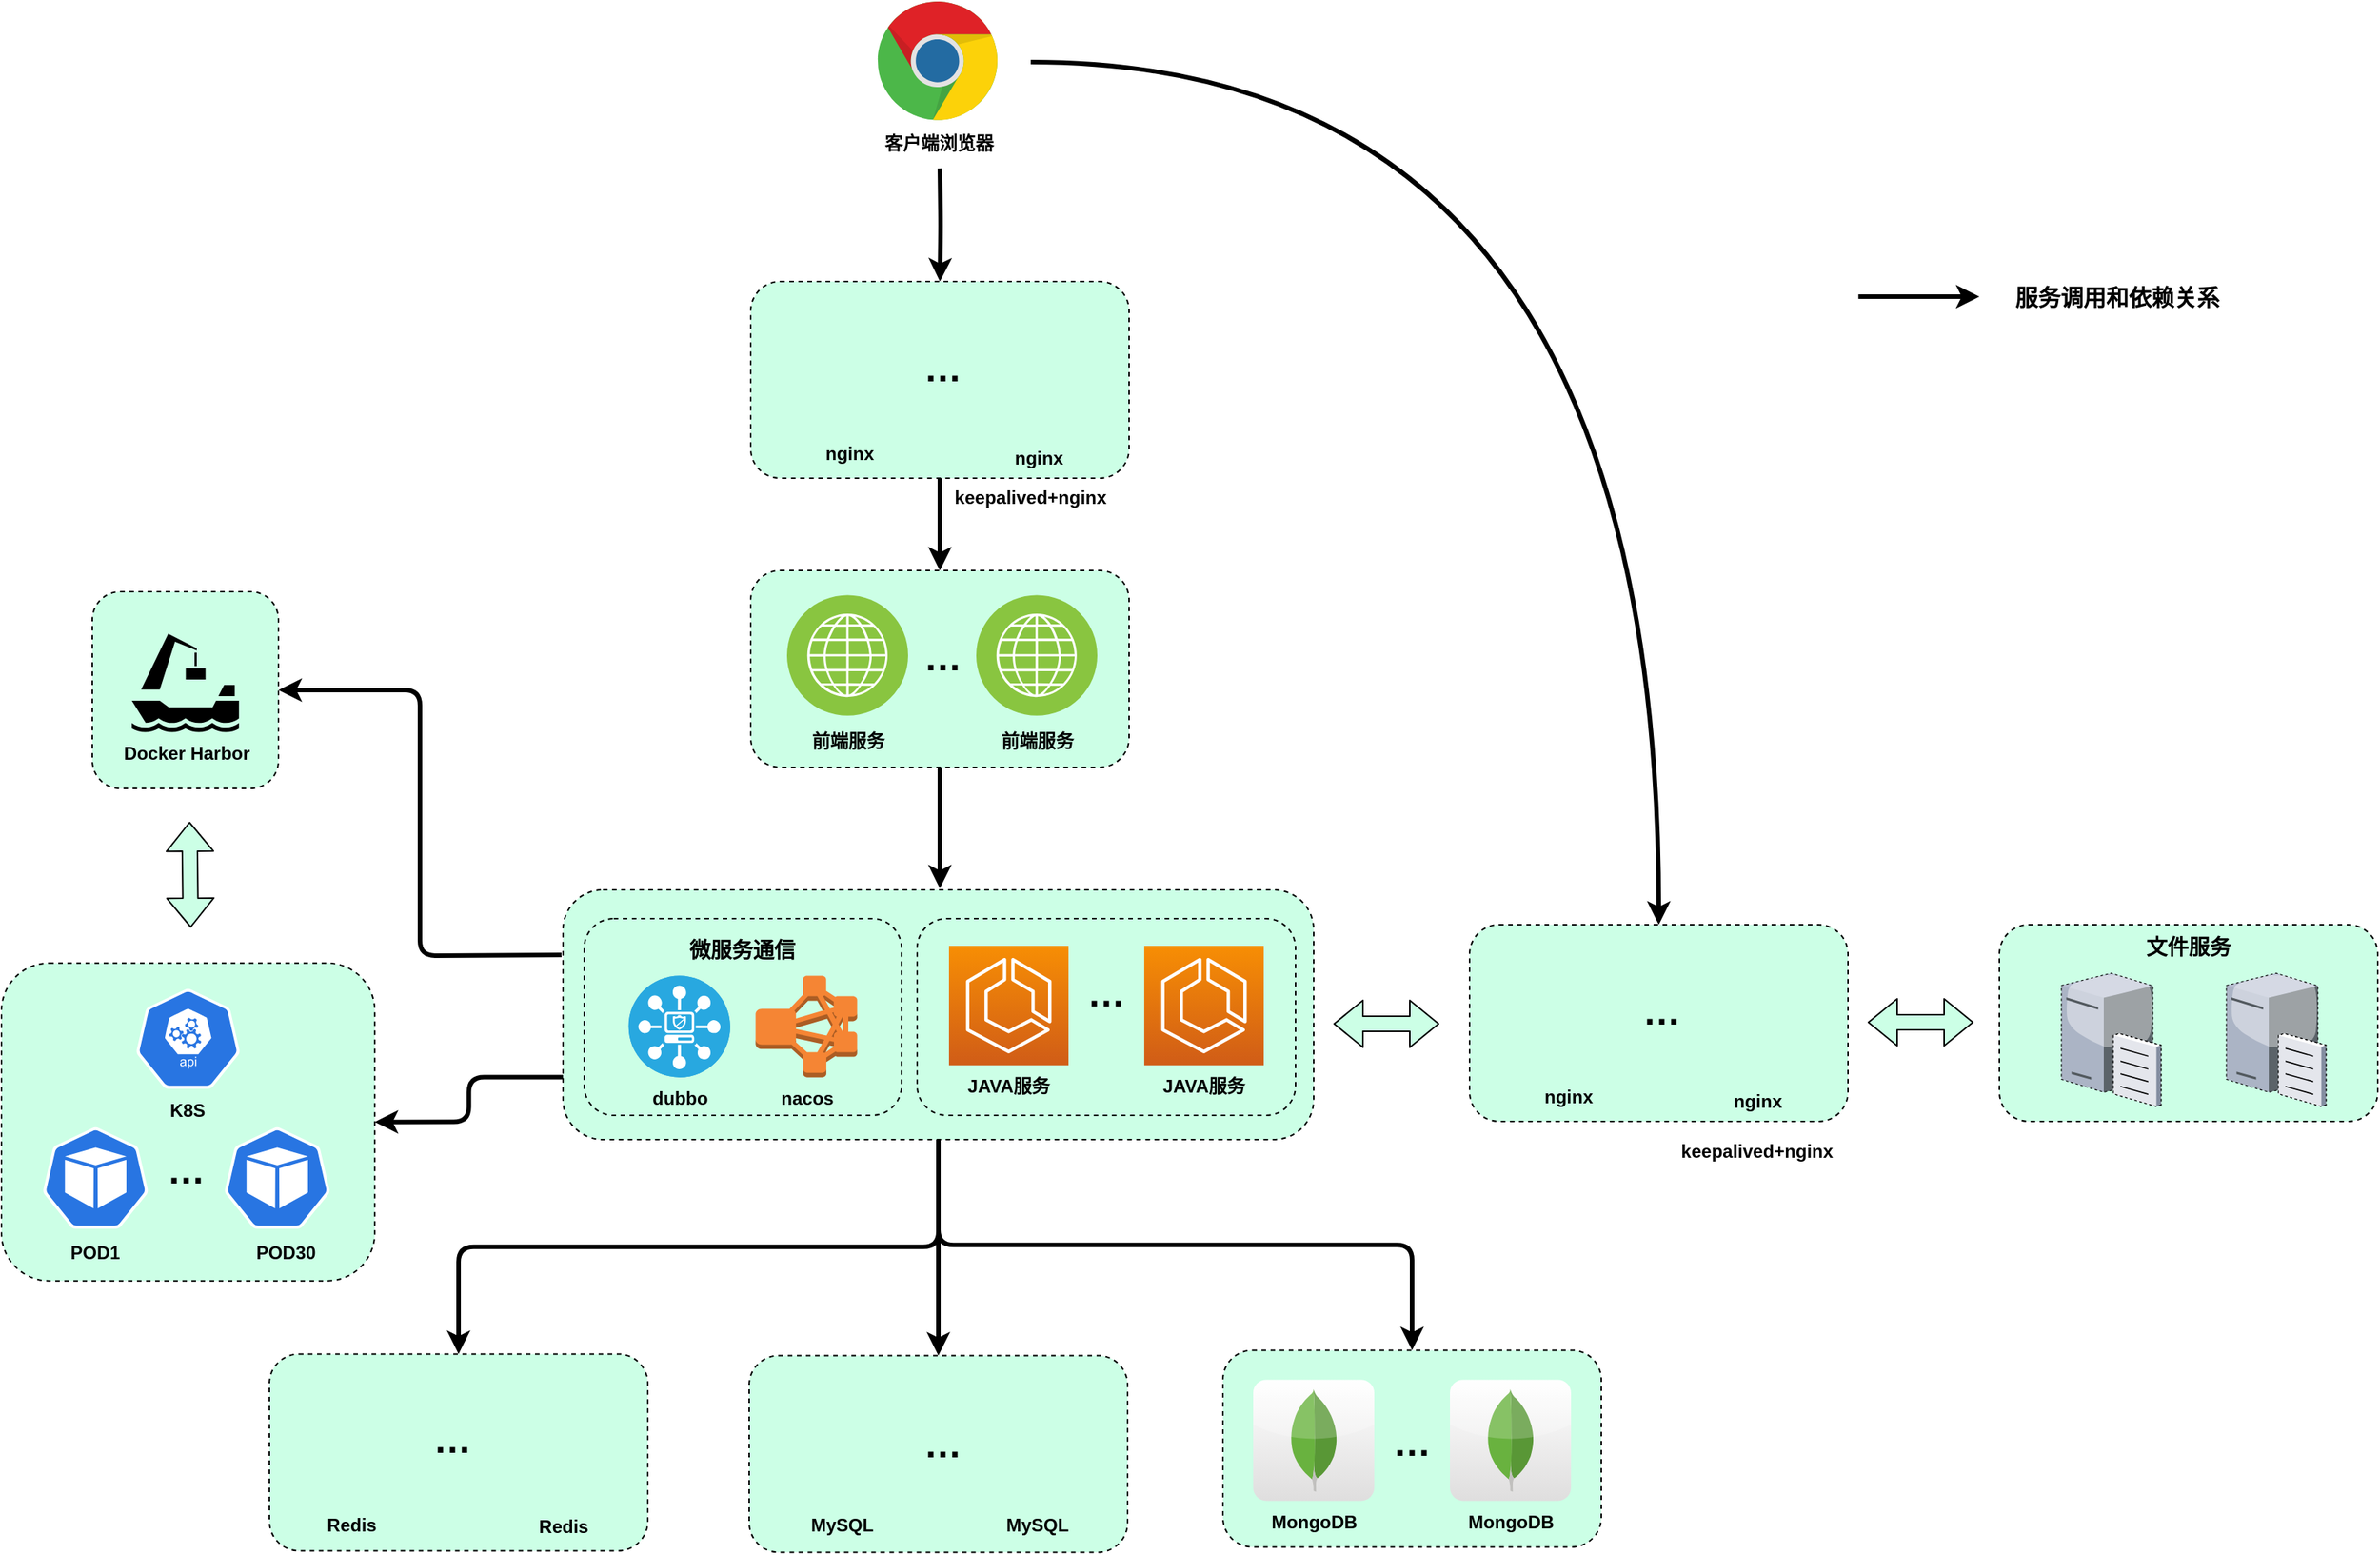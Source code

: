 <mxfile version="15.4.0" type="device"><diagram id="-XQVmP164iIxbpDRxiDr" name="第 1 页"><mxGraphModel dx="2015" dy="935" grid="1" gridSize="10" guides="1" tooltips="1" connect="1" arrows="1" fold="1" page="0" pageScale="1" pageWidth="827" pageHeight="1169" math="0" shadow="0"><root><mxCell id="0"/><mxCell id="1" parent="0"/><mxCell id="6V7k2lVNDAEAdPqb6Yvb-40" value="" style="group" parent="1" vertex="1" connectable="0"><mxGeometry x="180.0" y="1065.35" width="246.61" height="210" as="geometry"/></mxCell><mxCell id="6V7k2lVNDAEAdPqb6Yvb-41" value="" style="rounded=1;whiteSpace=wrap;html=1;labelBackgroundColor=#ffffff;fontSize=12;dashed=1;fillColor=#CCFFE6;" parent="6V7k2lVNDAEAdPqb6Yvb-40" vertex="1"><mxGeometry width="246.61" height="210" as="geometry"/></mxCell><mxCell id="6V7k2lVNDAEAdPqb6Yvb-5" value="" style="group" parent="1" vertex="1" connectable="0"><mxGeometry x="240" y="820" width="123" height="130" as="geometry"/></mxCell><mxCell id="6V7k2lVNDAEAdPqb6Yvb-6" value="" style="rounded=1;whiteSpace=wrap;html=1;labelBackgroundColor=#ffffff;fontSize=12;dashed=1;fillColor=#CCFFE6;" parent="6V7k2lVNDAEAdPqb6Yvb-5" vertex="1"><mxGeometry width="123" height="130" as="geometry"/></mxCell><mxCell id="6V7k2lVNDAEAdPqb6Yvb-4" value="&lt;b&gt;Docker Harbor&lt;/b&gt;" style="shape=mxgraph.signs.transportation.harbor;html=1;pointerEvents=1;fillColor=#000000;strokeColor=none;verticalLabelPosition=bottom;verticalAlign=top;align=center;" parent="6V7k2lVNDAEAdPqb6Yvb-5" vertex="1"><mxGeometry x="26.11" y="27.8" width="70.78" height="65" as="geometry"/></mxCell><mxCell id="LHCKISDICAmvEoplOuZN-1" value="" style="rounded=1;whiteSpace=wrap;html=1;labelBackgroundColor=#ffffff;fontSize=12;dashed=1;fillColor=#CCFFE6;" parent="1" vertex="1"><mxGeometry x="1500" y="1040" width="250" height="130" as="geometry"/></mxCell><mxCell id="LHCKISDICAmvEoplOuZN-4" value="" style="rounded=1;whiteSpace=wrap;html=1;labelBackgroundColor=#CCFFE6;fontSize=12;dashed=1;fillColor=#CCFFE6;" parent="1" vertex="1"><mxGeometry x="357" y="1323.7" width="250" height="130" as="geometry"/></mxCell><mxCell id="LHCKISDICAmvEoplOuZN-5" value="" style="rounded=1;whiteSpace=wrap;html=1;labelBackgroundColor=#ffffff;fontSize=12;dashed=1;fillColor=#CCFFE6;" parent="1" vertex="1"><mxGeometry x="674" y="1324.7" width="250" height="130" as="geometry"/></mxCell><mxCell id="LHCKISDICAmvEoplOuZN-6" value="" style="rounded=1;whiteSpace=wrap;html=1;labelBackgroundColor=#ffffff;fontSize=12;dashed=1;fillColor=#CCFFE6;" parent="1" vertex="1"><mxGeometry x="987" y="1321.2" width="250" height="130" as="geometry"/></mxCell><mxCell id="LHCKISDICAmvEoplOuZN-9" value="&lt;b&gt;客户端浏览器&lt;/b&gt;" style="dashed=0;outlineConnect=0;html=1;align=center;labelPosition=center;verticalLabelPosition=bottom;verticalAlign=top;shape=mxgraph.weblogos.chrome" parent="1" vertex="1"><mxGeometry x="759" y="430" width="80" height="80" as="geometry"/></mxCell><mxCell id="LHCKISDICAmvEoplOuZN-10" style="edgeStyle=orthogonalEdgeStyle;rounded=1;orthogonalLoop=1;jettySize=auto;html=1;strokeWidth=3;entryX=0.5;entryY=0;entryDx=0;entryDy=0;" parent="1" target="LHCKISDICAmvEoplOuZN-141" edge="1"><mxGeometry relative="1" as="geometry"><mxPoint x="800" y="540.3" as="sourcePoint"/></mxGeometry></mxCell><mxCell id="LHCKISDICAmvEoplOuZN-26" style="edgeStyle=orthogonalEdgeStyle;rounded=1;orthogonalLoop=1;jettySize=auto;html=1;entryX=0.5;entryY=0;entryDx=0;entryDy=0;strokeWidth=3;fontSize=12;exitX=0.5;exitY=1;exitDx=0;exitDy=0;" parent="1" source="6V7k2lVNDAEAdPqb6Yvb-20" target="LHCKISDICAmvEoplOuZN-5" edge="1"><mxGeometry relative="1" as="geometry"><mxPoint x="830" y="1150" as="sourcePoint"/></mxGeometry></mxCell><mxCell id="LHCKISDICAmvEoplOuZN-27" style="edgeStyle=orthogonalEdgeStyle;rounded=1;orthogonalLoop=1;jettySize=auto;html=1;entryX=0.5;entryY=0;entryDx=0;entryDy=0;strokeWidth=3;fontSize=12;exitX=0.5;exitY=1;exitDx=0;exitDy=0;" parent="1" source="6V7k2lVNDAEAdPqb6Yvb-20" target="LHCKISDICAmvEoplOuZN-6" edge="1"><mxGeometry relative="1" as="geometry"><mxPoint x="850" y="1160" as="sourcePoint"/></mxGeometry></mxCell><mxCell id="LHCKISDICAmvEoplOuZN-41" value="Redis" style="shape=image;html=1;verticalAlign=top;verticalLabelPosition=bottom;labelBackgroundColor=none;imageAspect=0;aspect=fixed;image=https://cdn4.iconfinder.com/data/icons/redis-2/1451/Untitled-2-128.png;fontSize=12;fontStyle=1" parent="1" vertex="1"><mxGeometry x="371" y="1342.7" width="80" height="80" as="geometry"/></mxCell><mxCell id="LHCKISDICAmvEoplOuZN-42" value="Redis" style="shape=image;html=1;verticalAlign=top;verticalLabelPosition=bottom;labelBackgroundColor=none;imageAspect=0;aspect=fixed;image=https://cdn4.iconfinder.com/data/icons/redis-2/1451/Untitled-2-128.png;fontSize=12;fontStyle=1" parent="1" vertex="1"><mxGeometry x="511" y="1343.7" width="80" height="80" as="geometry"/></mxCell><mxCell id="LHCKISDICAmvEoplOuZN-43" value="&lt;b&gt;MySQL&lt;/b&gt;" style="shape=image;html=1;verticalAlign=top;verticalLabelPosition=bottom;labelBackgroundColor=none;imageAspect=0;aspect=fixed;image=https://cdn4.iconfinder.com/data/icons/logos-3/181/MySQL-128.png;fontSize=12;" parent="1" vertex="1"><mxGeometry x="695" y="1343.2" width="80" height="80" as="geometry"/></mxCell><mxCell id="LHCKISDICAmvEoplOuZN-44" value="&lt;b&gt;MySQL&lt;/b&gt;" style="shape=image;html=1;verticalAlign=top;verticalLabelPosition=bottom;labelBackgroundColor=none;imageAspect=0;aspect=fixed;image=https://cdn4.iconfinder.com/data/icons/logos-3/181/MySQL-128.png;fontSize=12;" parent="1" vertex="1"><mxGeometry x="824" y="1343.2" width="80" height="80" as="geometry"/></mxCell><mxCell id="LHCKISDICAmvEoplOuZN-45" value="&lt;b&gt;MongoDB&lt;/b&gt;" style="dashed=0;outlineConnect=0;html=1;align=center;labelPosition=center;verticalLabelPosition=bottom;verticalAlign=top;shape=mxgraph.webicons.mongodb;gradientColor=#DFDEDE;labelBackgroundColor=none;fontSize=12;" parent="1" vertex="1"><mxGeometry x="1007" y="1340.7" width="80" height="80" as="geometry"/></mxCell><mxCell id="LHCKISDICAmvEoplOuZN-46" value="&lt;b&gt;MongoDB&lt;/b&gt;" style="dashed=0;outlineConnect=0;html=1;align=center;labelPosition=center;verticalLabelPosition=bottom;verticalAlign=top;shape=mxgraph.webicons.mongodb;gradientColor=#DFDEDE;labelBackgroundColor=none;fontSize=12;" parent="1" vertex="1"><mxGeometry x="1137" y="1340.7" width="80" height="80" as="geometry"/></mxCell><mxCell id="LHCKISDICAmvEoplOuZN-53" style="edgeStyle=orthogonalEdgeStyle;rounded=1;orthogonalLoop=1;jettySize=auto;html=1;strokeWidth=3;fontSize=13;" parent="1" edge="1"><mxGeometry relative="1" as="geometry"><mxPoint x="1406.85" y="625" as="sourcePoint"/><mxPoint x="1486.85" y="625" as="targetPoint"/></mxGeometry></mxCell><mxCell id="LHCKISDICAmvEoplOuZN-54" value="服务调用和依赖关系" style="text;html=1;strokeColor=none;fillColor=none;align=center;verticalAlign=middle;whiteSpace=wrap;rounded=0;dashed=1;labelBackgroundColor=#ffffff;fontSize=15;fontStyle=1" parent="1" vertex="1"><mxGeometry x="1505.85" y="615" width="144.15" height="20" as="geometry"/></mxCell><mxCell id="LHCKISDICAmvEoplOuZN-62" value="…" style="text;html=1;strokeColor=none;fillColor=none;align=center;verticalAlign=middle;whiteSpace=wrap;rounded=0;dashed=1;labelBackgroundColor=none;fontSize=25;fontStyle=1" parent="1" vertex="1"><mxGeometry x="1092" y="1370.7" width="40" height="20" as="geometry"/></mxCell><mxCell id="LHCKISDICAmvEoplOuZN-63" value="…" style="text;html=1;strokeColor=none;fillColor=none;align=center;verticalAlign=middle;whiteSpace=wrap;rounded=0;dashed=1;labelBackgroundColor=none;fontSize=25;fontStyle=1" parent="1" vertex="1"><mxGeometry x="782" y="1371.7" width="40" height="20" as="geometry"/></mxCell><mxCell id="LHCKISDICAmvEoplOuZN-64" value="…" style="text;html=1;strokeColor=none;fillColor=none;align=center;verticalAlign=middle;whiteSpace=wrap;rounded=0;dashed=1;labelBackgroundColor=none;fontSize=25;fontStyle=1" parent="1" vertex="1"><mxGeometry x="458" y="1368.7" width="40" height="20" as="geometry"/></mxCell><mxCell id="LHCKISDICAmvEoplOuZN-65" value="" style="verticalLabelPosition=bottom;aspect=fixed;html=1;verticalAlign=top;strokeColor=none;align=center;outlineConnect=0;shape=mxgraph.citrix.file_server;dashed=1;labelBackgroundColor=none;fillColor=#CCFFE6;fontSize=25;" parent="1" vertex="1"><mxGeometry x="1541" y="1070" width="65.85" height="90" as="geometry"/></mxCell><mxCell id="LHCKISDICAmvEoplOuZN-66" value="" style="verticalLabelPosition=bottom;aspect=fixed;html=1;verticalAlign=top;strokeColor=none;align=center;outlineConnect=0;shape=mxgraph.citrix.file_server;dashed=1;labelBackgroundColor=none;fillColor=#CCFFE6;fontSize=25;" parent="1" vertex="1"><mxGeometry x="1650" y="1070" width="65.85" height="90" as="geometry"/></mxCell><mxCell id="LHCKISDICAmvEoplOuZN-67" value="文件服务" style="text;html=1;strokeColor=none;fillColor=none;align=center;verticalAlign=middle;whiteSpace=wrap;rounded=0;dashed=1;labelBackgroundColor=none;fontSize=14;fontStyle=1" parent="1" vertex="1"><mxGeometry x="1515" y="1045" width="220" height="20" as="geometry"/></mxCell><mxCell id="LHCKISDICAmvEoplOuZN-68" value="" style="shape=flexArrow;endArrow=classic;startArrow=classic;html=1;strokeWidth=1;fontSize=14;shadow=0;sketch=0;fillColor=#CCFFE6;" parent="1" edge="1"><mxGeometry width="50" height="50" relative="1" as="geometry"><mxPoint x="1060" y="1105.5" as="sourcePoint"/><mxPoint x="1130" y="1105.5" as="targetPoint"/></mxGeometry></mxCell><mxCell id="LHCKISDICAmvEoplOuZN-69" value="" style="shape=flexArrow;endArrow=classic;startArrow=classic;html=1;strokeWidth=1;fontSize=14;shadow=0;sketch=0;fillColor=#CCFFE6;" parent="1" edge="1"><mxGeometry width="50" height="50" relative="1" as="geometry"><mxPoint x="1413" y="1104.5" as="sourcePoint"/><mxPoint x="1483" y="1104.5" as="targetPoint"/></mxGeometry></mxCell><mxCell id="LHCKISDICAmvEoplOuZN-139" value="" style="group" parent="1" vertex="1" connectable="0"><mxGeometry x="1150" y="1040" width="250" height="130" as="geometry"/></mxCell><mxCell id="LHCKISDICAmvEoplOuZN-2" value="" style="rounded=1;whiteSpace=wrap;html=1;labelBackgroundColor=#ffffff;fontSize=12;dashed=1;fillColor=#CCFFE6;" parent="LHCKISDICAmvEoplOuZN-139" vertex="1"><mxGeometry width="250" height="130" as="geometry"/></mxCell><mxCell id="LHCKISDICAmvEoplOuZN-58" value="nginx" style="shape=image;html=1;verticalAlign=top;verticalLabelPosition=bottom;labelBackgroundColor=none;imageAspect=0;aspect=fixed;image=https://cdn4.iconfinder.com/data/icons/logos-brands-5/24/nginx-128.png;dashed=1;fillColor=#CCFFE6;fontSize=12;fontStyle=1" parent="LHCKISDICAmvEoplOuZN-139" vertex="1"><mxGeometry x="25" y="20.3" width="80" height="80" as="geometry"/></mxCell><mxCell id="LHCKISDICAmvEoplOuZN-59" value="nginx" style="shape=image;html=1;verticalAlign=top;verticalLabelPosition=bottom;labelBackgroundColor=none;imageAspect=0;aspect=fixed;image=https://cdn4.iconfinder.com/data/icons/logos-brands-5/24/nginx-128.png;dashed=1;fillColor=#CCFFE6;fontSize=12;fontStyle=1" parent="LHCKISDICAmvEoplOuZN-139" vertex="1"><mxGeometry x="150" y="23" width="80" height="80" as="geometry"/></mxCell><mxCell id="LHCKISDICAmvEoplOuZN-60" value="…" style="text;html=1;strokeColor=none;fillColor=none;align=center;verticalAlign=middle;whiteSpace=wrap;rounded=0;dashed=1;labelBackgroundColor=none;fontSize=25;fontStyle=1" parent="LHCKISDICAmvEoplOuZN-139" vertex="1"><mxGeometry x="107" y="46" width="40" height="20" as="geometry"/></mxCell><mxCell id="LHCKISDICAmvEoplOuZN-140" value="" style="group" parent="1" vertex="1" connectable="0"><mxGeometry x="675" y="615" width="250" height="130" as="geometry"/></mxCell><mxCell id="LHCKISDICAmvEoplOuZN-141" value="" style="rounded=1;whiteSpace=wrap;html=1;labelBackgroundColor=#ffffff;fontSize=12;dashed=1;fillColor=#CCFFE6;" parent="LHCKISDICAmvEoplOuZN-140" vertex="1"><mxGeometry width="250" height="130" as="geometry"/></mxCell><mxCell id="LHCKISDICAmvEoplOuZN-142" value="nginx" style="shape=image;html=1;verticalAlign=top;verticalLabelPosition=bottom;labelBackgroundColor=none;imageAspect=0;aspect=fixed;image=https://cdn4.iconfinder.com/data/icons/logos-brands-5/24/nginx-128.png;dashed=1;fillColor=#CCFFE6;fontSize=12;fontStyle=1" parent="LHCKISDICAmvEoplOuZN-140" vertex="1"><mxGeometry x="25" y="20.3" width="80" height="80" as="geometry"/></mxCell><mxCell id="LHCKISDICAmvEoplOuZN-143" value="nginx" style="shape=image;html=1;verticalAlign=top;verticalLabelPosition=bottom;labelBackgroundColor=none;imageAspect=0;aspect=fixed;image=https://cdn4.iconfinder.com/data/icons/logos-brands-5/24/nginx-128.png;dashed=1;fillColor=#CCFFE6;fontSize=12;fontStyle=1" parent="LHCKISDICAmvEoplOuZN-140" vertex="1"><mxGeometry x="150" y="23" width="80" height="80" as="geometry"/></mxCell><mxCell id="LHCKISDICAmvEoplOuZN-144" value="…" style="text;html=1;strokeColor=none;fillColor=none;align=center;verticalAlign=middle;whiteSpace=wrap;rounded=0;dashed=1;labelBackgroundColor=none;fontSize=25;fontStyle=1" parent="LHCKISDICAmvEoplOuZN-140" vertex="1"><mxGeometry x="107" y="46" width="40" height="20" as="geometry"/></mxCell><mxCell id="LHCKISDICAmvEoplOuZN-152" value="" style="group;labelBackgroundColor=none;" parent="1" vertex="1" connectable="0"><mxGeometry x="675" y="806" width="250" height="130" as="geometry"/></mxCell><mxCell id="LHCKISDICAmvEoplOuZN-153" value="" style="rounded=1;whiteSpace=wrap;html=1;labelBackgroundColor=#ffffff;fontSize=12;dashed=1;fillColor=#CCFFE6;" parent="LHCKISDICAmvEoplOuZN-152" vertex="1"><mxGeometry width="250" height="130" as="geometry"/></mxCell><mxCell id="LHCKISDICAmvEoplOuZN-156" value="…" style="text;html=1;strokeColor=none;fillColor=none;align=center;verticalAlign=middle;whiteSpace=wrap;rounded=0;dashed=1;labelBackgroundColor=none;fontSize=25;fontStyle=1" parent="LHCKISDICAmvEoplOuZN-152" vertex="1"><mxGeometry x="107" y="46" width="40" height="20" as="geometry"/></mxCell><mxCell id="LHCKISDICAmvEoplOuZN-158" value="&lt;b&gt;&lt;font color=&quot;#000000&quot; style=&quot;background-color: rgb(204 , 255 , 230)&quot;&gt;前端服务&lt;/font&gt;&lt;/b&gt;" style="aspect=fixed;perimeter=ellipsePerimeter;html=1;align=center;shadow=0;dashed=0;fontColor=#4277BB;labelBackgroundColor=none;fontSize=12;spacingTop=3;image;image=img/lib/ibm/infrastructure/channels.svg;" parent="LHCKISDICAmvEoplOuZN-152" vertex="1"><mxGeometry x="24" y="16" width="80" height="80" as="geometry"/></mxCell><mxCell id="LHCKISDICAmvEoplOuZN-157" value="&lt;b&gt;&lt;font color=&quot;#000000&quot; style=&quot;background-color: rgb(204 , 255 , 230)&quot;&gt;前端服务&lt;/font&gt;&lt;/b&gt;" style="aspect=fixed;perimeter=ellipsePerimeter;html=1;align=center;shadow=0;dashed=0;fontColor=#4277BB;labelBackgroundColor=#ffffff;fontSize=12;spacingTop=3;image;image=img/lib/ibm/infrastructure/channels.svg;" parent="LHCKISDICAmvEoplOuZN-152" vertex="1"><mxGeometry x="149" y="16" width="80" height="80" as="geometry"/></mxCell><mxCell id="LHCKISDICAmvEoplOuZN-165" style="edgeStyle=orthogonalEdgeStyle;rounded=1;orthogonalLoop=1;jettySize=auto;html=1;strokeWidth=3;entryX=0.5;entryY=0;entryDx=0;entryDy=0;exitX=0.5;exitY=1;exitDx=0;exitDy=0;" parent="1" source="LHCKISDICAmvEoplOuZN-141" target="LHCKISDICAmvEoplOuZN-153" edge="1"><mxGeometry relative="1" as="geometry"><mxPoint x="810" y="550.3" as="sourcePoint"/><mxPoint x="810" y="625" as="targetPoint"/></mxGeometry></mxCell><mxCell id="LHCKISDICAmvEoplOuZN-147" value="&lt;b&gt;keepalived+nginx&lt;/b&gt;" style="text;html=1;strokeColor=none;fillColor=none;align=center;verticalAlign=middle;whiteSpace=wrap;rounded=0;" parent="1" vertex="1"><mxGeometry x="800" y="748" width="120" height="20" as="geometry"/></mxCell><mxCell id="Yqaa-as9Cy-Q6mjE3hOE-25" style="edgeStyle=orthogonalEdgeStyle;rounded=1;orthogonalLoop=1;jettySize=auto;html=1;strokeWidth=3;exitX=0.5;exitY=1;exitDx=0;exitDy=0;entryX=0.502;entryY=-0.006;entryDx=0;entryDy=0;entryPerimeter=0;" parent="1" source="LHCKISDICAmvEoplOuZN-153" target="6V7k2lVNDAEAdPqb6Yvb-20" edge="1"><mxGeometry relative="1" as="geometry"><mxPoint x="800" y="944" as="sourcePoint"/><mxPoint x="800" y="990" as="targetPoint"/></mxGeometry></mxCell><mxCell id="Yqaa-as9Cy-Q6mjE3hOE-40" value="&lt;b&gt;keepalived+nginx&lt;/b&gt;" style="text;html=1;strokeColor=none;fillColor=none;align=center;verticalAlign=middle;whiteSpace=wrap;rounded=0;" parent="1" vertex="1"><mxGeometry x="1280" y="1180" width="120" height="20" as="geometry"/></mxCell><mxCell id="JEs47daoEYwiOZlEHXq6-1" style="edgeStyle=orthogonalEdgeStyle;rounded=1;orthogonalLoop=1;jettySize=auto;html=1;entryX=0.5;entryY=0;entryDx=0;entryDy=0;strokeWidth=3;fontSize=12;exitX=0.5;exitY=1;exitDx=0;exitDy=0;" parent="1" source="6V7k2lVNDAEAdPqb6Yvb-20" target="LHCKISDICAmvEoplOuZN-4" edge="1"><mxGeometry relative="1" as="geometry"><mxPoint x="825" y="1160" as="sourcePoint"/><mxPoint x="687.5" y="1413.7" as="targetPoint"/></mxGeometry></mxCell><mxCell id="6V7k2lVNDAEAdPqb6Yvb-2" value="" style="sketch=0;html=1;dashed=0;whitespace=wrap;fillColor=#2875E2;strokeColor=#ffffff;points=[[0.005,0.63,0],[0.1,0.2,0],[0.9,0.2,0],[0.5,0,0],[0.995,0.63,0],[0.72,0.99,0],[0.5,1,0],[0.28,0.99,0]];shape=mxgraph.kubernetes.icon;prIcon=pod" parent="1" vertex="1"><mxGeometry x="207.29" y="1173.85" width="69.79" height="67" as="geometry"/></mxCell><mxCell id="6V7k2lVNDAEAdPqb6Yvb-3" value="" style="sketch=0;html=1;dashed=0;whitespace=wrap;fillColor=#2875E2;strokeColor=#ffffff;points=[[0.005,0.63,0],[0.1,0.2,0],[0.9,0.2,0],[0.5,0,0],[0.995,0.63,0],[0.72,0.99,0],[0.5,1,0],[0.28,0.99,0]];shape=mxgraph.kubernetes.icon;prIcon=api" parent="1" vertex="1"><mxGeometry x="268.92" y="1082.35" width="68.75" height="66" as="geometry"/></mxCell><mxCell id="6V7k2lVNDAEAdPqb6Yvb-12" value="" style="group" parent="1" vertex="1" connectable="0"><mxGeometry x="565" y="1036" width="480" height="147" as="geometry"/></mxCell><mxCell id="6V7k2lVNDAEAdPqb6Yvb-20" value="" style="rounded=1;whiteSpace=wrap;html=1;labelBackgroundColor=#ffffff;fontSize=12;dashed=1;fillColor=#CCFFE6;arcSize=16;" parent="6V7k2lVNDAEAdPqb6Yvb-12" vertex="1"><mxGeometry x="-14" y="-19" width="496" height="165" as="geometry"/></mxCell><mxCell id="LHCKISDICAmvEoplOuZN-3" value="" style="rounded=1;whiteSpace=wrap;html=1;labelBackgroundColor=none;fontSize=12;dashed=1;fillColor=#CCFFE6;" parent="6V7k2lVNDAEAdPqb6Yvb-12" vertex="1"><mxGeometry width="209.68" height="130" as="geometry"/></mxCell><mxCell id="LHCKISDICAmvEoplOuZN-55" value="&lt;span style=&quot;font-size: 12px&quot;&gt;dubbo&lt;/span&gt;" style="fillColor=#28A8E0;verticalLabelPosition=bottom;html=1;strokeColor=#ffffff;verticalAlign=top;align=center;points=[[0.145,0.145,0],[0.5,0,0],[0.855,0.145,0],[1,0.5,0],[0.855,0.855,0],[0.5,1,0],[0.145,0.855,0],[0,0.5,0]];pointerEvents=1;shape=mxgraph.cisco_safe.compositeIcon;bgIcon=ellipse;resIcon=mxgraph.cisco_safe.capability.distributed_denial_of_service_protection;dashed=1;labelBackgroundColor=none;fontSize=12;fontStyle=1" parent="6V7k2lVNDAEAdPqb6Yvb-12" vertex="1"><mxGeometry x="29.355" y="37.742" width="67.098" height="67.097" as="geometry"/></mxCell><mxCell id="LHCKISDICAmvEoplOuZN-56" value="&lt;b&gt;nacos&lt;/b&gt;" style="outlineConnect=0;dashed=0;verticalLabelPosition=bottom;verticalAlign=top;align=center;html=1;shape=mxgraph.aws3.emr_cluster;fillColor=#F58534;gradientColor=none;labelBackgroundColor=none;fontSize=12;" parent="6V7k2lVNDAEAdPqb6Yvb-12" vertex="1"><mxGeometry x="113.227" y="37.742" width="67.098" height="67.097" as="geometry"/></mxCell><mxCell id="LHCKISDICAmvEoplOuZN-57" value="微服务通信" style="text;html=1;strokeColor=none;fillColor=none;align=center;verticalAlign=middle;whiteSpace=wrap;rounded=0;dashed=1;labelBackgroundColor=none;fontSize=14;fontStyle=1" parent="6V7k2lVNDAEAdPqb6Yvb-12" vertex="1"><mxGeometry x="65.48" y="12.58" width="78.71" height="16.77" as="geometry"/></mxCell><mxCell id="6V7k2lVNDAEAdPqb6Yvb-29" value="" style="group" parent="6V7k2lVNDAEAdPqb6Yvb-12" vertex="1" connectable="0"><mxGeometry x="220" width="250" height="130" as="geometry"/></mxCell><mxCell id="6V7k2lVNDAEAdPqb6Yvb-23" value="" style="rounded=1;whiteSpace=wrap;html=1;labelBackgroundColor=#ffffff;fontSize=12;dashed=1;fillColor=#CCFFE6;" parent="6V7k2lVNDAEAdPqb6Yvb-29" vertex="1"><mxGeometry width="250" height="130" as="geometry"/></mxCell><mxCell id="6V7k2lVNDAEAdPqb6Yvb-26" value="&lt;b&gt;&lt;font color=&quot;#000000&quot;&gt;JAVA服务&lt;/font&gt;&lt;/b&gt;" style="points=[[0,0,0],[0.25,0,0],[0.5,0,0],[0.75,0,0],[1,0,0],[0,1,0],[0.25,1,0],[0.5,1,0],[0.75,1,0],[1,1,0],[0,0.25,0],[0,0.5,0],[0,0.75,0],[1,0.25,0],[1,0.5,0],[1,0.75,0]];outlineConnect=0;fontColor=#232F3E;gradientColor=#F78E04;gradientDirection=north;fillColor=#D05C17;strokeColor=#ffffff;dashed=0;verticalLabelPosition=bottom;verticalAlign=top;align=center;html=1;fontSize=12;fontStyle=0;aspect=fixed;shape=mxgraph.aws4.resourceIcon;resIcon=mxgraph.aws4.ecs;labelBackgroundColor=none;" parent="6V7k2lVNDAEAdPqb6Yvb-29" vertex="1"><mxGeometry x="21.03" y="17.997" width="78.933" height="78.933" as="geometry"/></mxCell><mxCell id="6V7k2lVNDAEAdPqb6Yvb-27" value="&lt;b&gt;&lt;font color=&quot;#000000&quot;&gt;JAVA服务&lt;/font&gt;&lt;/b&gt;" style="points=[[0,0,0],[0.25,0,0],[0.5,0,0],[0.75,0,0],[1,0,0],[0,1,0],[0.25,1,0],[0.5,1,0],[0.75,1,0],[1,1,0],[0,0.25,0],[0,0.5,0],[0,0.75,0],[1,0.25,0],[1,0.5,0],[1,0.75,0]];outlineConnect=0;fontColor=#232F3E;gradientColor=#F78E04;gradientDirection=north;fillColor=#D05C17;strokeColor=#ffffff;dashed=0;verticalLabelPosition=bottom;verticalAlign=top;align=center;html=1;fontSize=12;fontStyle=0;aspect=fixed;shape=mxgraph.aws4.resourceIcon;resIcon=mxgraph.aws4.ecs;labelBackgroundColor=none;" parent="6V7k2lVNDAEAdPqb6Yvb-29" vertex="1"><mxGeometry x="150.03" y="17.997" width="78.933" height="78.933" as="geometry"/></mxCell><mxCell id="6V7k2lVNDAEAdPqb6Yvb-28" value="…" style="text;html=1;strokeColor=none;fillColor=none;align=center;verticalAlign=middle;whiteSpace=wrap;rounded=0;dashed=1;labelBackgroundColor=none;fontSize=25;fontStyle=1" parent="6V7k2lVNDAEAdPqb6Yvb-29" vertex="1"><mxGeometry x="105" y="37.997" width="40.0" height="19.733" as="geometry"/></mxCell><mxCell id="6V7k2lVNDAEAdPqb6Yvb-31" value="" style="endArrow=classic;html=1;rounded=1;strokeWidth=3;edgeStyle=orthogonalEdgeStyle;entryX=1;entryY=0.5;entryDx=0;entryDy=0;" parent="1" target="6V7k2lVNDAEAdPqb6Yvb-6" edge="1"><mxGeometry width="50" height="50" relative="1" as="geometry"><mxPoint x="550" y="1060" as="sourcePoint"/><mxPoint x="550" y="980" as="targetPoint"/></mxGeometry></mxCell><mxCell id="6V7k2lVNDAEAdPqb6Yvb-33" value="" style="sketch=0;html=1;dashed=0;whitespace=wrap;fillColor=#2875E2;strokeColor=#ffffff;points=[[0.005,0.63,0],[0.1,0.2,0],[0.9,0.2,0],[0.5,0,0],[0.995,0.63,0],[0.72,0.99,0],[0.5,1,0],[0.28,0.99,0]];shape=mxgraph.kubernetes.icon;prIcon=pod" parent="1" vertex="1"><mxGeometry x="327.29" y="1173.85" width="69.79" height="67" as="geometry"/></mxCell><mxCell id="6V7k2lVNDAEAdPqb6Yvb-34" value="…" style="text;html=1;strokeColor=none;fillColor=none;align=center;verticalAlign=middle;whiteSpace=wrap;rounded=0;dashed=1;labelBackgroundColor=none;fontSize=25;fontStyle=1" parent="1" vertex="1"><mxGeometry x="281.67" y="1191.487" width="40.0" height="19.733" as="geometry"/></mxCell><mxCell id="6V7k2lVNDAEAdPqb6Yvb-37" value="&lt;b&gt;K8S&lt;/b&gt;" style="text;html=1;strokeColor=none;fillColor=none;align=center;verticalAlign=middle;whiteSpace=wrap;rounded=0;" parent="1" vertex="1"><mxGeometry x="273.3" y="1148.35" width="60" height="30" as="geometry"/></mxCell><mxCell id="6V7k2lVNDAEAdPqb6Yvb-38" value="&lt;b&gt;POD1&lt;/b&gt;" style="text;html=1;strokeColor=none;fillColor=none;align=center;verticalAlign=middle;whiteSpace=wrap;rounded=0;" parent="1" vertex="1"><mxGeometry x="212.18" y="1242.35" width="60" height="30" as="geometry"/></mxCell><mxCell id="6V7k2lVNDAEAdPqb6Yvb-39" value="&lt;b&gt;POD30&lt;/b&gt;" style="text;html=1;strokeColor=none;fillColor=none;align=center;verticalAlign=middle;whiteSpace=wrap;rounded=0;" parent="1" vertex="1"><mxGeometry x="337.67" y="1242.35" width="60" height="30" as="geometry"/></mxCell><mxCell id="6V7k2lVNDAEAdPqb6Yvb-43" value="" style="shape=flexArrow;endArrow=classic;startArrow=classic;html=1;strokeWidth=1;fontSize=14;shadow=0;sketch=0;fillColor=#CCFFE6;exitX=0.75;exitY=1;exitDx=0;exitDy=0;" parent="1" edge="1"><mxGeometry width="50" height="50" relative="1" as="geometry"><mxPoint x="304.25" y="972" as="sourcePoint"/><mxPoint x="305" y="1042" as="targetPoint"/></mxGeometry></mxCell><mxCell id="6V7k2lVNDAEAdPqb6Yvb-45" value="" style="endArrow=classic;html=1;rounded=1;strokeWidth=3;edgeStyle=orthogonalEdgeStyle;entryX=1;entryY=0.5;entryDx=0;entryDy=0;exitX=0;exitY=0.75;exitDx=0;exitDy=0;" parent="1" source="6V7k2lVNDAEAdPqb6Yvb-20" target="6V7k2lVNDAEAdPqb6Yvb-41" edge="1"><mxGeometry width="50" height="50" relative="1" as="geometry"><mxPoint x="560" y="1070" as="sourcePoint"/><mxPoint x="373" y="895" as="targetPoint"/></mxGeometry></mxCell><mxCell id="JB5ysm4Zhazi1nk7siC3-2" value="" style="curved=1;endArrow=classic;html=1;rounded=0;edgeStyle=orthogonalEdgeStyle;entryX=0.5;entryY=0;entryDx=0;entryDy=0;strokeWidth=3;" edge="1" parent="1" target="LHCKISDICAmvEoplOuZN-2"><mxGeometry width="50" height="50" relative="1" as="geometry"><mxPoint x="860" y="470" as="sourcePoint"/><mxPoint x="1140" y="650" as="targetPoint"/></mxGeometry></mxCell></root></mxGraphModel></diagram></mxfile>